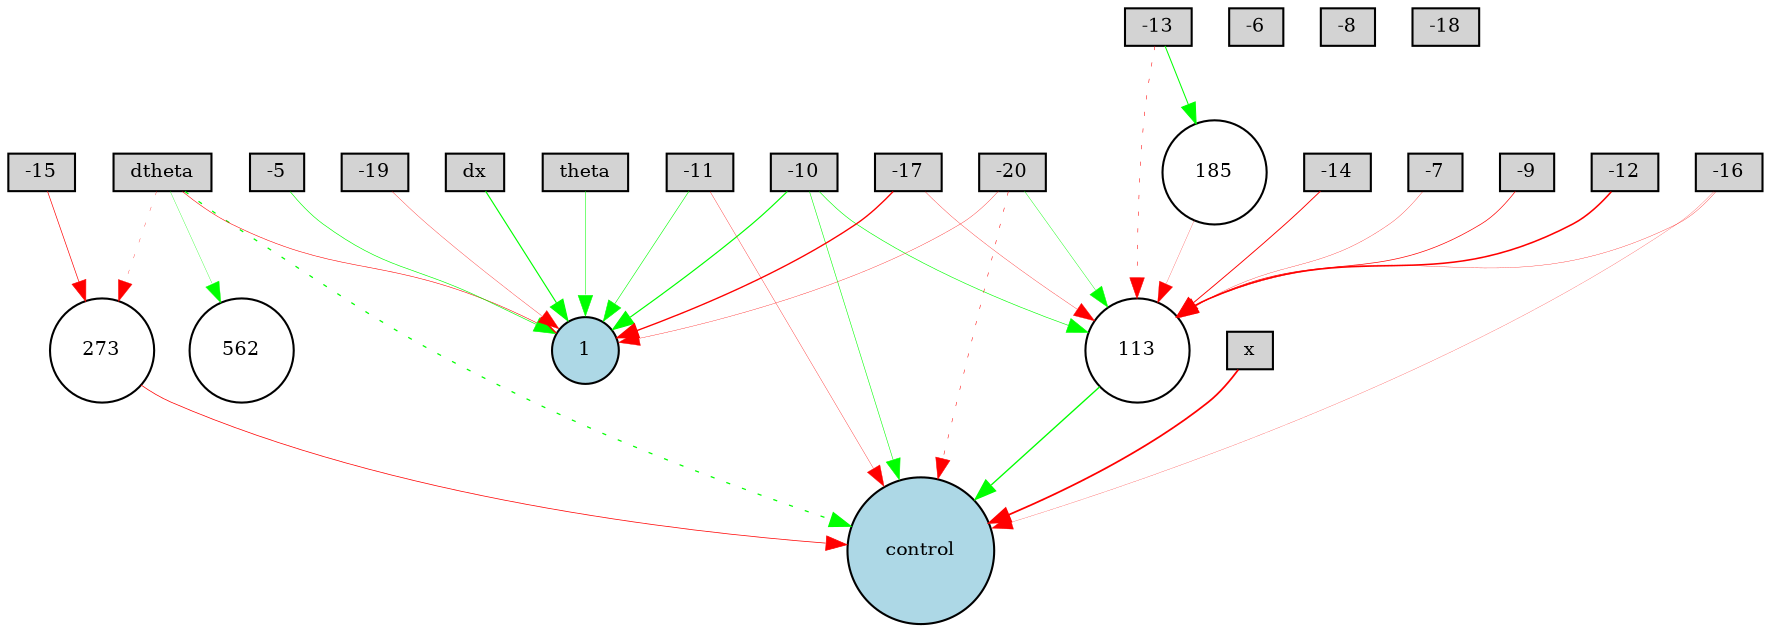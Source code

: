 digraph {
	node [fontsize=9 height=0.2 shape=circle width=0.2]
	x [fillcolor=lightgray shape=box style=filled]
	dx [fillcolor=lightgray shape=box style=filled]
	theta [fillcolor=lightgray shape=box style=filled]
	dtheta [fillcolor=lightgray shape=box style=filled]
	-5 [fillcolor=lightgray shape=box style=filled]
	-6 [fillcolor=lightgray shape=box style=filled]
	-7 [fillcolor=lightgray shape=box style=filled]
	-8 [fillcolor=lightgray shape=box style=filled]
	-9 [fillcolor=lightgray shape=box style=filled]
	-10 [fillcolor=lightgray shape=box style=filled]
	-11 [fillcolor=lightgray shape=box style=filled]
	-12 [fillcolor=lightgray shape=box style=filled]
	-13 [fillcolor=lightgray shape=box style=filled]
	-14 [fillcolor=lightgray shape=box style=filled]
	-15 [fillcolor=lightgray shape=box style=filled]
	-16 [fillcolor=lightgray shape=box style=filled]
	-17 [fillcolor=lightgray shape=box style=filled]
	-18 [fillcolor=lightgray shape=box style=filled]
	-19 [fillcolor=lightgray shape=box style=filled]
	-20 [fillcolor=lightgray shape=box style=filled]
	control [fillcolor=lightblue style=filled]
	1 [fillcolor=lightblue style=filled]
	113 [fillcolor=white style=filled]
	562 [fillcolor=white style=filled]
	273 [fillcolor=white style=filled]
	185 [fillcolor=white style=filled]
	-16 -> control [color=red penwidth=0.11003399610411577 style=solid]
	dtheta -> 1 [color=red penwidth=0.2641654535820491 style=solid]
	x -> control [color=red penwidth=0.8371859971381803 style=solid]
	dtheta -> control [color=green penwidth=0.5989607130958895 style=dotted]
	-20 -> 1 [color=red penwidth=0.16393630325979291 style=solid]
	-9 -> 113 [color=red penwidth=0.33288544588665636 style=solid]
	-7 -> 113 [color=red penwidth=0.14727364443792218 style=solid]
	-17 -> 1 [color=red penwidth=0.6530533573156212 style=solid]
	-11 -> control [color=red penwidth=0.161933891668577 style=solid]
	-5 -> 1 [color=green penwidth=0.30642277785331107 style=solid]
	dx -> 1 [color=green penwidth=0.5518423229941429 style=solid]
	-10 -> 1 [color=green penwidth=0.5630634373877484 style=solid]
	theta -> 1 [color=green penwidth=0.25381768439254815 style=solid]
	-16 -> 113 [color=red penwidth=0.15095106943212866 style=solid]
	-13 -> 113 [color=red penwidth=0.2584551333764021 style=dotted]
	-11 -> 1 [color=green penwidth=0.28091715174683596 style=solid]
	-20 -> 113 [color=green penwidth=0.2023657524228704 style=solid]
	-17 -> 113 [color=red penwidth=0.15684048177151688 style=solid]
	-19 -> 1 [color=red penwidth=0.15924385634812876 style=solid]
	113 -> control [color=green penwidth=0.6469212745407911 style=solid]
	-12 -> 113 [color=red penwidth=0.7476989251693648 style=solid]
	-20 -> control [color=red penwidth=0.2519458189050773 style=dotted]
	-14 -> 113 [color=red penwidth=0.4476456635858215 style=solid]
	-10 -> control [color=green penwidth=0.2724865532779355 style=solid]
	-10 -> 113 [color=green penwidth=0.29674267488835826 style=solid]
	dtheta -> 273 [color=red penwidth=0.1484351041954048 style=dotted]
	273 -> control [color=red penwidth=0.3522522252058973 style=solid]
	dtheta -> 562 [color=green penwidth=0.15081853310754 style=solid]
	-15 -> 273 [color=red penwidth=0.32006510929135457 style=solid]
	-13 -> 185 [color=green penwidth=0.4883375394785918 style=solid]
	185 -> 113 [color=red penwidth=0.10940799509911861 style=solid]
}
